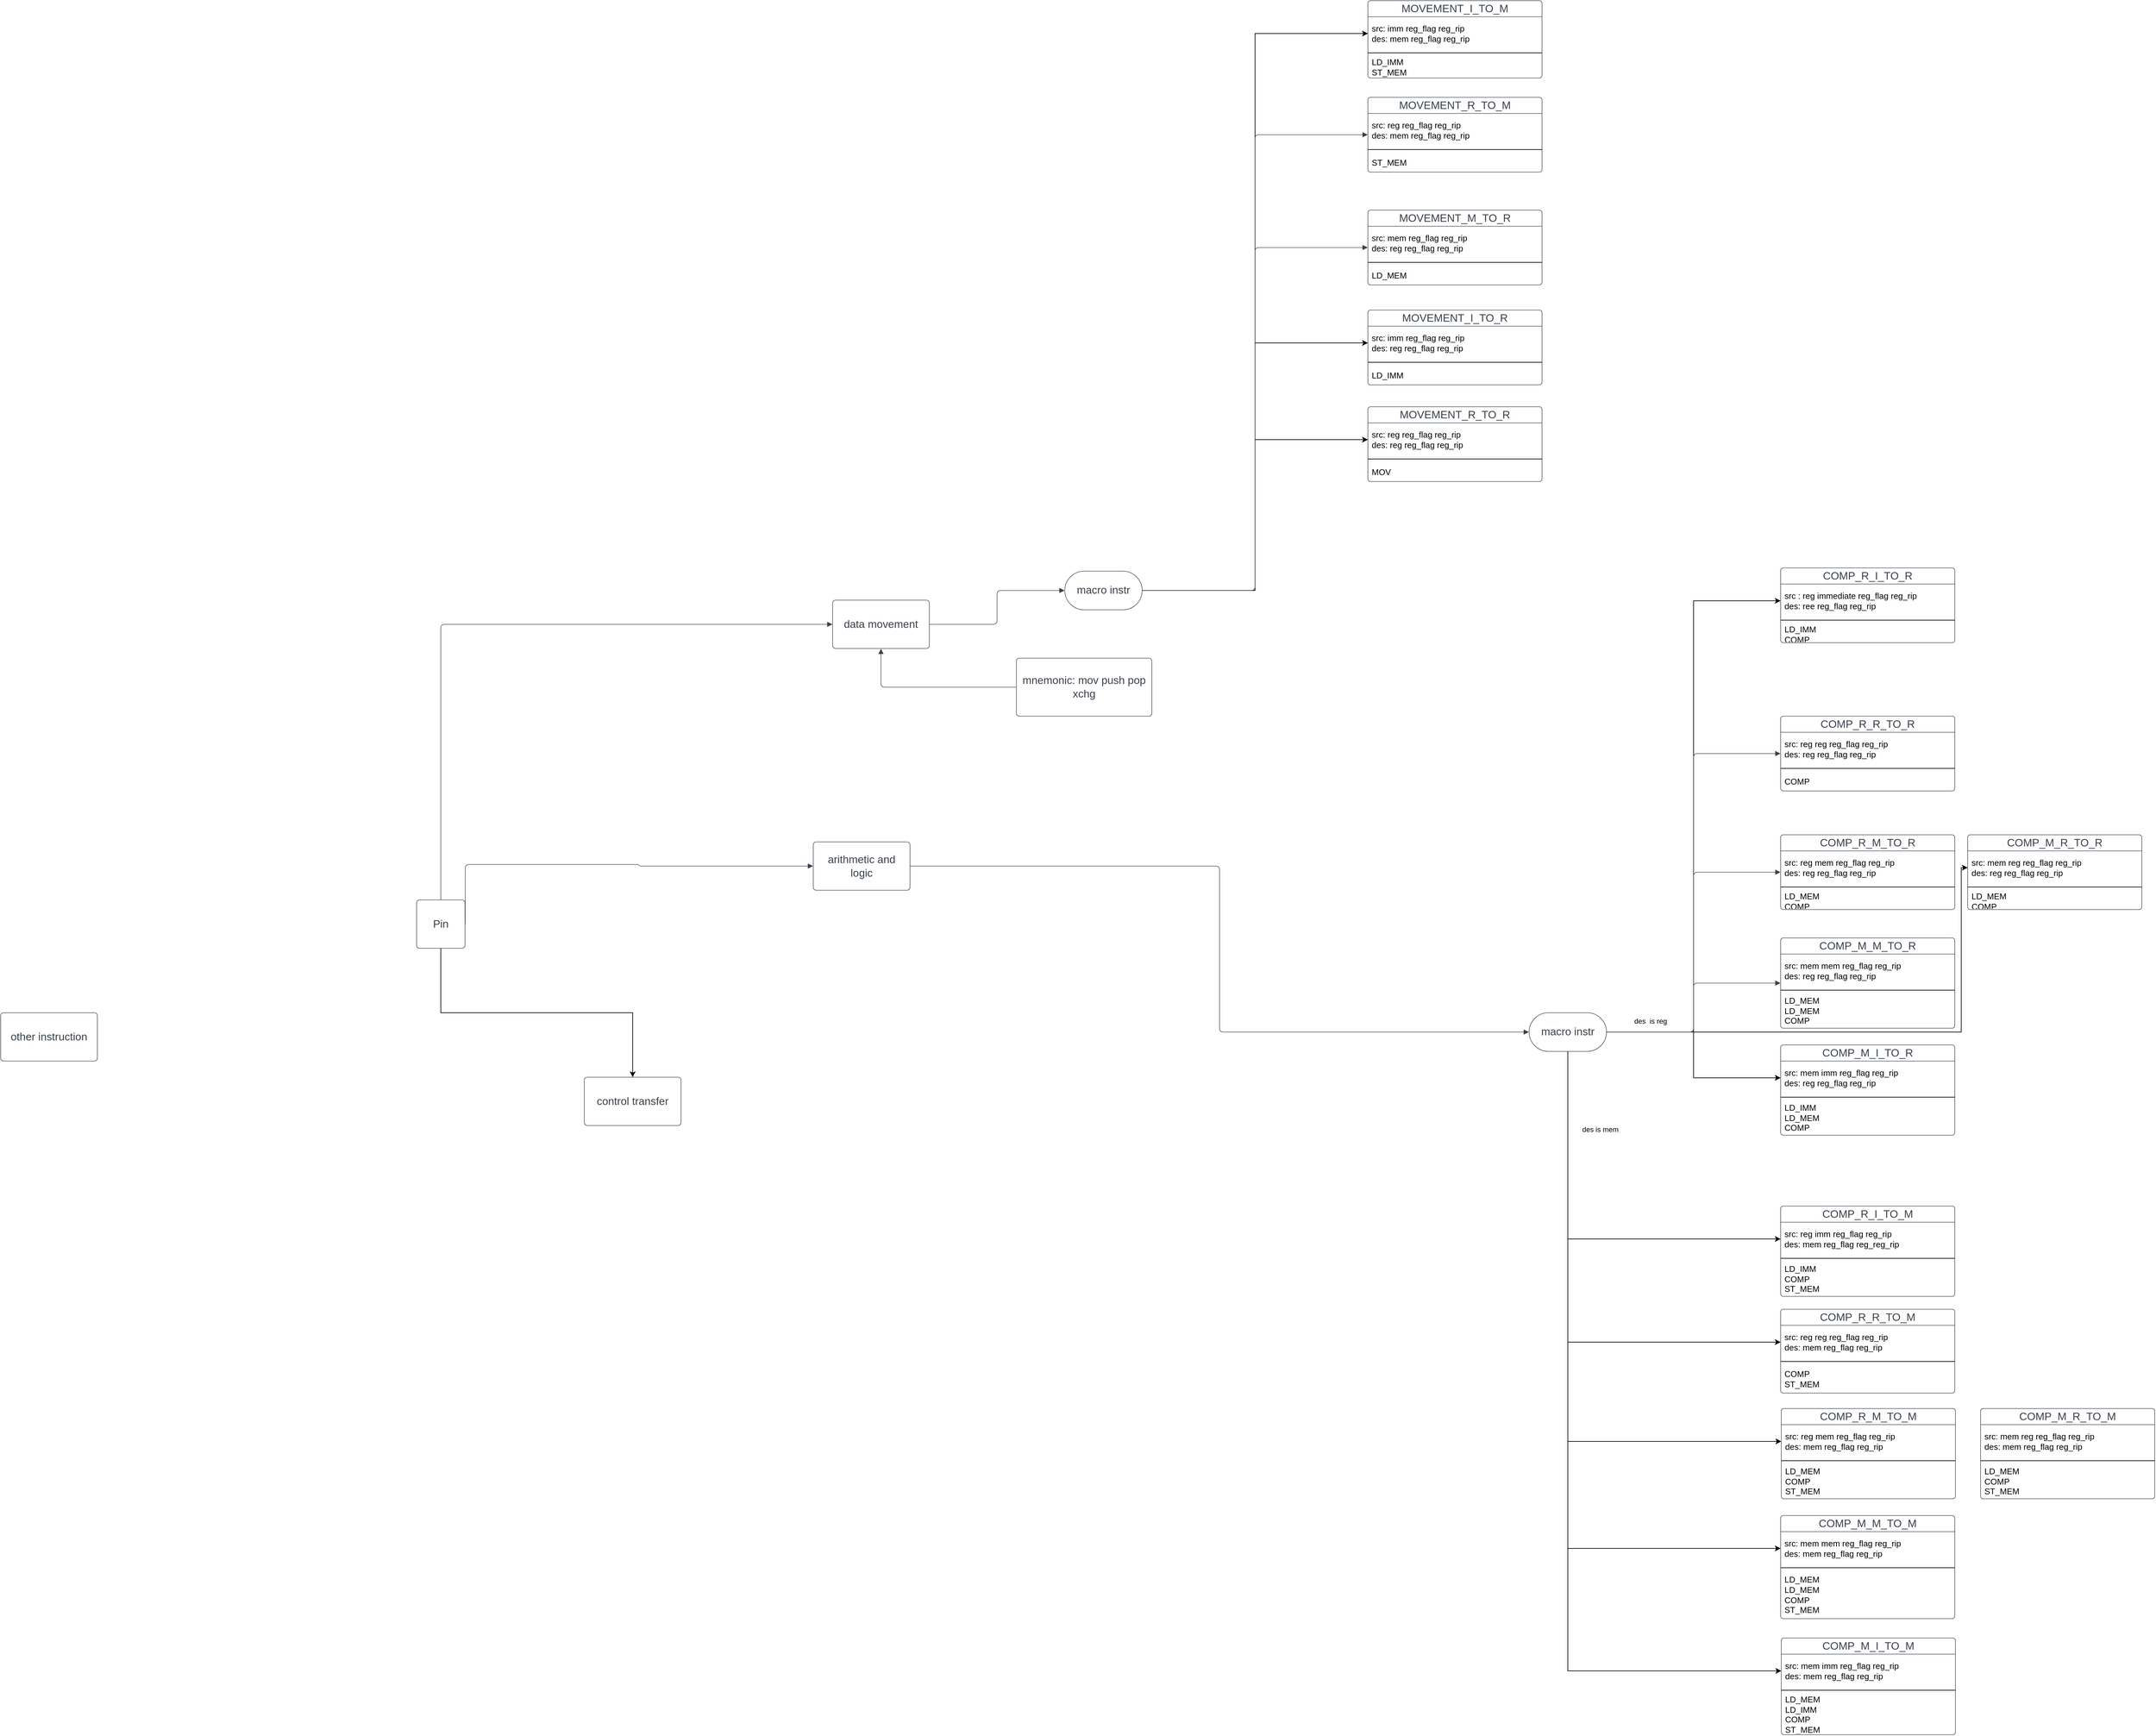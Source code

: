 <mxfile version="21.1.1" type="github">
  <diagram name="Page-1" id="eR3zp3QlsPvUXpin-yrC">
    <mxGraphModel dx="6430" dy="3653" grid="1" gridSize="10" guides="1" tooltips="1" connect="1" arrows="1" fold="1" page="1" pageScale="1" pageWidth="850" pageHeight="1100" math="0" shadow="0">
      <root>
        <mxCell id="0" />
        <mxCell id="1" parent="0" />
        <mxCell id="J5xy0Q0ghwQe-MPDtaWw-1" value="MOVEMENT_R_TO_M" style="html=1;overflow=block;blockSpacing=1;swimlane;childLayout=stackLayout;horizontal=1;horizontalStack=0;resizeParent=1;resizeParentMax=0;resizeLast=0;collapsible=0;fontStyle=0;marginBottom=0;swimlaneFillColor=#ffffff;startSize=25;whiteSpace=wrap;fontSize=16.7;fontColor=#3a414a;spacing=0;strokeColor=#3a414a;strokeOpacity=100;rounded=1;absoluteArcSize=1;arcSize=9;strokeWidth=0.8;" parent="1" vertex="1">
          <mxGeometry x="1640" y="-870" width="270" height="116" as="geometry" />
        </mxCell>
        <mxCell id="J5xy0Q0ghwQe-MPDtaWw-2" value="&lt;div&gt;src: reg reg_flag reg_rip&lt;/div&gt;&lt;div&gt;des: mem reg_flag reg_rip&lt;br&gt;&lt;/div&gt;" style="part=1;html=1;resizeHeight=0;strokeColor=none;fillColor=none;align=left;verticalAlign=middle;spacingLeft=4;spacingRight=4;overflow=hidden;rotatable=0;points=[[0,0.5],[1,0.5]];portConstraint=eastwest;swimlaneFillColor=#ffffff;strokeOpacity=100;whiteSpace=wrap;fontSize=13;" parent="J5xy0Q0ghwQe-MPDtaWw-1" vertex="1">
          <mxGeometry y="25" width="270" height="52" as="geometry" />
        </mxCell>
        <mxCell id="J5xy0Q0ghwQe-MPDtaWw-3" value="" style="line;strokeWidth=1;fillColor=none;align=left;verticalAlign=middle;spacingTop=-1;spacingLeft=3;spacingRight=3;rotatable=0;labelPosition=right;points=[];portConstraint=eastwest;" parent="J5xy0Q0ghwQe-MPDtaWw-1" vertex="1">
          <mxGeometry y="77" width="270" height="8" as="geometry" />
        </mxCell>
        <mxCell id="J5xy0Q0ghwQe-MPDtaWw-4" value="ST_MEM" style="part=1;html=1;resizeHeight=0;strokeColor=none;fillColor=none;align=left;verticalAlign=middle;spacingLeft=4;spacingRight=4;overflow=hidden;rotatable=0;points=[[0,0.5],[1,0.5]];portConstraint=eastwest;swimlaneFillColor=#ffffff;strokeOpacity=100;whiteSpace=wrap;fontSize=13;" parent="J5xy0Q0ghwQe-MPDtaWw-1" vertex="1">
          <mxGeometry y="85" width="270" height="31" as="geometry" />
        </mxCell>
        <mxCell id="J5xy0Q0ghwQe-MPDtaWw-84" style="edgeStyle=orthogonalEdgeStyle;rounded=0;orthogonalLoop=1;jettySize=auto;html=1;exitX=0.5;exitY=1;exitDx=0;exitDy=0;entryX=0.5;entryY=0;entryDx=0;entryDy=0;" parent="1" source="J5xy0Q0ghwQe-MPDtaWw-5" target="J5xy0Q0ghwQe-MPDtaWw-8" edge="1">
          <mxGeometry relative="1" as="geometry" />
        </mxCell>
        <mxCell id="J5xy0Q0ghwQe-MPDtaWw-5" value="Pin" style="html=1;overflow=block;blockSpacing=1;whiteSpace=wrap;fontSize=16.7;fontColor=#3a414a;spacing=9;strokeColor=#3a414a;strokeOpacity=100;rounded=1;absoluteArcSize=1;arcSize=9;strokeWidth=0.8;lucidId=vb_ILdYtXsX5;" parent="1" vertex="1">
          <mxGeometry x="165" y="375" width="75" height="75" as="geometry" />
        </mxCell>
        <mxCell id="J5xy0Q0ghwQe-MPDtaWw-6" value="data movement" style="html=1;overflow=block;blockSpacing=1;whiteSpace=wrap;fontSize=16.7;fontColor=#3a414a;spacing=9;strokeColor=#3a414a;strokeOpacity=100;rounded=1;absoluteArcSize=1;arcSize=9;strokeWidth=0.8;lucidId=Zb_IQVn3p7aH;" parent="1" vertex="1">
          <mxGeometry x="810" y="-90" width="150" height="75" as="geometry" />
        </mxCell>
        <mxCell id="J5xy0Q0ghwQe-MPDtaWw-7" value="arithmetic and logic" style="html=1;overflow=block;blockSpacing=1;whiteSpace=wrap;fontSize=16.7;fontColor=#3a414a;spacing=9;strokeColor=#3a414a;strokeOpacity=100;rounded=1;absoluteArcSize=1;arcSize=9;strokeWidth=0.8;lucidId=Sd_Imt-~ufuI;" parent="1" vertex="1">
          <mxGeometry x="780" y="285" width="150" height="75" as="geometry" />
        </mxCell>
        <mxCell id="J5xy0Q0ghwQe-MPDtaWw-8" value="control transfer" style="html=1;overflow=block;blockSpacing=1;whiteSpace=wrap;fontSize=16.7;fontColor=#3a414a;spacing=9;strokeColor=#3a414a;strokeOpacity=100;rounded=1;absoluteArcSize=1;arcSize=9;strokeWidth=0.8;lucidId=fe_Ijm6He9Rg;" parent="1" vertex="1">
          <mxGeometry x="425" y="650" width="150" height="75" as="geometry" />
        </mxCell>
        <mxCell id="J5xy0Q0ghwQe-MPDtaWw-9" value="other instruction" style="html=1;overflow=block;blockSpacing=1;whiteSpace=wrap;fontSize=16.7;fontColor=#3a414a;spacing=9;strokeColor=#3a414a;strokeOpacity=100;rounded=1;absoluteArcSize=1;arcSize=9;strokeWidth=0.8;lucidId=Ye_Ij3o5J0ic;" parent="1" vertex="1">
          <mxGeometry x="-480" y="550" width="150" height="75" as="geometry" />
        </mxCell>
        <mxCell id="J5xy0Q0ghwQe-MPDtaWw-10" value="mnemonic: mov push pop xchg" style="html=1;overflow=block;blockSpacing=1;whiteSpace=wrap;fontSize=16.7;fontColor=#3a414a;spacing=9;strokeColor=#3a414a;strokeOpacity=100;rounded=1;absoluteArcSize=1;arcSize=9;strokeWidth=0.8;lucidId=3g_IY3LxRQ.w;" parent="1" vertex="1">
          <mxGeometry x="1095" width="210" height="90" as="geometry" />
        </mxCell>
        <mxCell id="J5xy0Q0ghwQe-MPDtaWw-11" value="" style="html=1;jettySize=18;whiteSpace=wrap;fontSize=13;strokeColor=#3a414a;strokeOpacity=100;strokeWidth=0.8;rounded=1;arcSize=12;edgeStyle=orthogonalEdgeStyle;startArrow=none;endArrow=block;endFill=1;exitX=0.5;exitY=-0.005;exitPerimeter=0;entryX=-0.002;entryY=0.5;entryPerimeter=0;lucidId=Ei_Iy~VdfBPr;" parent="1" source="J5xy0Q0ghwQe-MPDtaWw-5" target="J5xy0Q0ghwQe-MPDtaWw-6" edge="1">
          <mxGeometry width="100" height="100" relative="1" as="geometry">
            <Array as="points" />
          </mxGeometry>
        </mxCell>
        <mxCell id="J5xy0Q0ghwQe-MPDtaWw-12" value="" style="html=1;jettySize=18;whiteSpace=wrap;fontSize=13;strokeColor=#3a414a;strokeOpacity=100;strokeWidth=0.8;rounded=1;arcSize=12;edgeStyle=orthogonalEdgeStyle;startArrow=none;endArrow=block;endFill=1;exitX=1.005;exitY=0.5;exitPerimeter=0;entryX=-0.002;entryY=0.5;entryPerimeter=0;lucidId=Ii_If~WCb4Uk;" parent="1" source="J5xy0Q0ghwQe-MPDtaWw-5" target="J5xy0Q0ghwQe-MPDtaWw-7" edge="1">
          <mxGeometry width="100" height="100" relative="1" as="geometry">
            <Array as="points">
              <mxPoint x="240" y="320" />
              <mxPoint x="510" y="320" />
              <mxPoint x="510" y="323" />
            </Array>
          </mxGeometry>
        </mxCell>
        <mxCell id="J5xy0Q0ghwQe-MPDtaWw-15" value="" style="html=1;jettySize=18;whiteSpace=wrap;fontSize=13;strokeColor=#3a414a;strokeOpacity=100;strokeWidth=0.8;rounded=1;arcSize=12;edgeStyle=orthogonalEdgeStyle;startArrow=none;endArrow=block;endFill=1;exitX=1.002;exitY=0.5;exitPerimeter=0;entryX=-0.003;entryY=0.5;entryPerimeter=0;lucidId=4i_INsCaxqj5;" parent="1" source="J5xy0Q0ghwQe-MPDtaWw-6" target="J5xy0Q0ghwQe-MPDtaWw-16" edge="1">
          <mxGeometry width="100" height="100" relative="1" as="geometry">
            <Array as="points" />
          </mxGeometry>
        </mxCell>
        <mxCell id="iMvrqoFS0nyrSLUckhGw-23" style="edgeStyle=orthogonalEdgeStyle;rounded=0;orthogonalLoop=1;jettySize=auto;html=1;exitX=1;exitY=0.5;exitDx=0;exitDy=0;entryX=0;entryY=0.5;entryDx=0;entryDy=0;" edge="1" parent="1" source="J5xy0Q0ghwQe-MPDtaWw-16" target="iMvrqoFS0nyrSLUckhGw-20">
          <mxGeometry relative="1" as="geometry" />
        </mxCell>
        <mxCell id="iMvrqoFS0nyrSLUckhGw-24" style="edgeStyle=orthogonalEdgeStyle;rounded=0;orthogonalLoop=1;jettySize=auto;html=1;exitX=1;exitY=0.5;exitDx=0;exitDy=0;entryX=0;entryY=0.5;entryDx=0;entryDy=0;" edge="1" parent="1" source="J5xy0Q0ghwQe-MPDtaWw-16" target="iMvrqoFS0nyrSLUckhGw-15">
          <mxGeometry relative="1" as="geometry" />
        </mxCell>
        <mxCell id="iMvrqoFS0nyrSLUckhGw-30" style="edgeStyle=orthogonalEdgeStyle;rounded=0;orthogonalLoop=1;jettySize=auto;html=1;exitX=1;exitY=0.5;exitDx=0;exitDy=0;entryX=0;entryY=0.5;entryDx=0;entryDy=0;" edge="1" parent="1" source="J5xy0Q0ghwQe-MPDtaWw-16" target="iMvrqoFS0nyrSLUckhGw-26">
          <mxGeometry relative="1" as="geometry" />
        </mxCell>
        <mxCell id="J5xy0Q0ghwQe-MPDtaWw-16" value="macro instr" style="html=1;overflow=block;blockSpacing=1;whiteSpace=wrap;rounded=1;arcSize=50;fontSize=16.7;fontColor=#3a414a;spacing=3.8;strokeColor=#3a414a;strokeOpacity=100;strokeWidth=0.8;lucidId=7i_INm0ZVEhD;" parent="1" vertex="1">
          <mxGeometry x="1170" y="-135" width="120" height="60" as="geometry" />
        </mxCell>
        <mxCell id="J5xy0Q0ghwQe-MPDtaWw-17" value="MOVEMENT_M_TO_R" style="html=1;overflow=block;blockSpacing=1;swimlane;childLayout=stackLayout;horizontal=1;horizontalStack=0;resizeParent=1;resizeParentMax=0;resizeLast=0;collapsible=0;fontStyle=0;marginBottom=0;swimlaneFillColor=#ffffff;startSize=25;whiteSpace=wrap;fontSize=16.7;fontColor=#3a414a;spacing=0;strokeColor=#3a414a;strokeOpacity=100;rounded=1;absoluteArcSize=1;arcSize=9;strokeWidth=0.8;" parent="1" vertex="1">
          <mxGeometry x="1640" y="-695" width="270" height="116" as="geometry" />
        </mxCell>
        <mxCell id="J5xy0Q0ghwQe-MPDtaWw-18" value="&lt;div&gt;src: mem reg_flag reg_rip&lt;/div&gt;&lt;div&gt;des: reg reg_flag reg_rip&lt;br&gt;&lt;/div&gt;" style="part=1;html=1;resizeHeight=0;strokeColor=none;fillColor=none;align=left;verticalAlign=middle;spacingLeft=4;spacingRight=4;overflow=hidden;rotatable=0;points=[[0,0.5],[1,0.5]];portConstraint=eastwest;swimlaneFillColor=#ffffff;strokeOpacity=100;whiteSpace=wrap;fontSize=13;" parent="J5xy0Q0ghwQe-MPDtaWw-17" vertex="1">
          <mxGeometry y="25" width="270" height="52" as="geometry" />
        </mxCell>
        <mxCell id="J5xy0Q0ghwQe-MPDtaWw-19" value="" style="line;strokeWidth=1;fillColor=none;align=left;verticalAlign=middle;spacingTop=-1;spacingLeft=3;spacingRight=3;rotatable=0;labelPosition=right;points=[];portConstraint=eastwest;" parent="J5xy0Q0ghwQe-MPDtaWw-17" vertex="1">
          <mxGeometry y="77" width="270" height="8" as="geometry" />
        </mxCell>
        <mxCell id="J5xy0Q0ghwQe-MPDtaWw-20" value="&lt;div&gt;LD_MEM&lt;/div&gt;" style="part=1;html=1;resizeHeight=0;strokeColor=none;fillColor=none;align=left;verticalAlign=middle;spacingLeft=4;spacingRight=4;overflow=hidden;rotatable=0;points=[[0,0.5],[1,0.5]];portConstraint=eastwest;swimlaneFillColor=#ffffff;strokeOpacity=100;whiteSpace=wrap;fontSize=13;" parent="J5xy0Q0ghwQe-MPDtaWw-17" vertex="1">
          <mxGeometry y="85" width="270" height="31" as="geometry" />
        </mxCell>
        <mxCell id="J5xy0Q0ghwQe-MPDtaWw-21" value="" style="html=1;jettySize=18;whiteSpace=wrap;fontSize=13;strokeColor=#3a414a;strokeOpacity=100;strokeWidth=0.8;rounded=1;arcSize=12;edgeStyle=orthogonalEdgeStyle;startArrow=none;endArrow=block;endFill=1;exitX=1.003;exitY=0.5;exitPerimeter=0;entryX=-0.001;entryY=0.5;entryPerimeter=0;lucidId=rl_IwtWGp1lu;" parent="1" source="J5xy0Q0ghwQe-MPDtaWw-16" target="J5xy0Q0ghwQe-MPDtaWw-1" edge="1">
          <mxGeometry width="100" height="100" relative="1" as="geometry">
            <Array as="points" />
          </mxGeometry>
        </mxCell>
        <mxCell id="J5xy0Q0ghwQe-MPDtaWw-22" value="" style="html=1;jettySize=18;whiteSpace=wrap;fontSize=13;strokeColor=#3a414a;strokeOpacity=100;strokeWidth=0.8;rounded=1;arcSize=12;edgeStyle=orthogonalEdgeStyle;startArrow=none;endArrow=block;endFill=1;exitX=1.003;exitY=0.5;exitPerimeter=0;entryX=-0.001;entryY=0.5;entryPerimeter=0;lucidId=wl_IUxPqPPxz;" parent="1" source="J5xy0Q0ghwQe-MPDtaWw-16" target="J5xy0Q0ghwQe-MPDtaWw-17" edge="1">
          <mxGeometry width="100" height="100" relative="1" as="geometry">
            <Array as="points" />
          </mxGeometry>
        </mxCell>
        <mxCell id="J5xy0Q0ghwQe-MPDtaWw-50" style="edgeStyle=orthogonalEdgeStyle;rounded=0;orthogonalLoop=1;jettySize=auto;html=1;exitX=1;exitY=0.5;exitDx=0;exitDy=0;entryX=0;entryY=0.5;entryDx=0;entryDy=0;" parent="1" source="J5xy0Q0ghwQe-MPDtaWw-23" target="J5xy0Q0ghwQe-MPDtaWw-47" edge="1">
          <mxGeometry relative="1" as="geometry" />
        </mxCell>
        <mxCell id="J5xy0Q0ghwQe-MPDtaWw-55" style="edgeStyle=orthogonalEdgeStyle;rounded=0;orthogonalLoop=1;jettySize=auto;html=1;exitX=1;exitY=0.5;exitDx=0;exitDy=0;entryX=0;entryY=0.5;entryDx=0;entryDy=0;" parent="1" source="J5xy0Q0ghwQe-MPDtaWw-23" target="J5xy0Q0ghwQe-MPDtaWw-52" edge="1">
          <mxGeometry relative="1" as="geometry" />
        </mxCell>
        <mxCell id="J5xy0Q0ghwQe-MPDtaWw-76" style="edgeStyle=orthogonalEdgeStyle;rounded=0;orthogonalLoop=1;jettySize=auto;html=1;exitX=0.5;exitY=1;exitDx=0;exitDy=0;entryX=0;entryY=0.5;entryDx=0;entryDy=0;" parent="1" source="J5xy0Q0ghwQe-MPDtaWw-23" target="J5xy0Q0ghwQe-MPDtaWw-69" edge="1">
          <mxGeometry relative="1" as="geometry">
            <mxPoint x="2110" y="850" as="targetPoint" />
          </mxGeometry>
        </mxCell>
        <mxCell id="J5xy0Q0ghwQe-MPDtaWw-77" style="edgeStyle=orthogonalEdgeStyle;rounded=0;orthogonalLoop=1;jettySize=auto;html=1;exitX=0.5;exitY=1;exitDx=0;exitDy=0;entryX=0;entryY=0.5;entryDx=0;entryDy=0;" parent="1" source="J5xy0Q0ghwQe-MPDtaWw-23" target="J5xy0Q0ghwQe-MPDtaWw-57" edge="1">
          <mxGeometry relative="1" as="geometry" />
        </mxCell>
        <mxCell id="J5xy0Q0ghwQe-MPDtaWw-78" style="edgeStyle=orthogonalEdgeStyle;rounded=0;orthogonalLoop=1;jettySize=auto;html=1;exitX=0.5;exitY=1;exitDx=0;exitDy=0;entryX=0;entryY=0.5;entryDx=0;entryDy=0;" parent="1" source="J5xy0Q0ghwQe-MPDtaWw-23" target="J5xy0Q0ghwQe-MPDtaWw-61" edge="1">
          <mxGeometry relative="1" as="geometry" />
        </mxCell>
        <mxCell id="J5xy0Q0ghwQe-MPDtaWw-79" style="edgeStyle=orthogonalEdgeStyle;rounded=0;orthogonalLoop=1;jettySize=auto;html=1;exitX=0.5;exitY=1;exitDx=0;exitDy=0;entryX=0;entryY=0.5;entryDx=0;entryDy=0;" parent="1" source="J5xy0Q0ghwQe-MPDtaWw-23" target="J5xy0Q0ghwQe-MPDtaWw-65" edge="1">
          <mxGeometry relative="1" as="geometry" />
        </mxCell>
        <mxCell id="J5xy0Q0ghwQe-MPDtaWw-80" style="edgeStyle=orthogonalEdgeStyle;rounded=0;orthogonalLoop=1;jettySize=auto;html=1;exitX=0.5;exitY=1;exitDx=0;exitDy=0;entryX=0;entryY=0.5;entryDx=0;entryDy=0;" parent="1" source="J5xy0Q0ghwQe-MPDtaWw-23" target="J5xy0Q0ghwQe-MPDtaWw-73" edge="1">
          <mxGeometry relative="1" as="geometry" />
        </mxCell>
        <mxCell id="J5xy0Q0ghwQe-MPDtaWw-83" value="des is mem" style="edgeLabel;html=1;align=center;verticalAlign=middle;resizable=0;points=[];" parent="J5xy0Q0ghwQe-MPDtaWw-80" vertex="1" connectable="0">
          <mxGeometry x="-0.836" y="-1" relative="1" as="geometry">
            <mxPoint x="51" y="15" as="offset" />
          </mxGeometry>
        </mxCell>
        <mxCell id="iMvrqoFS0nyrSLUckhGw-5" style="edgeStyle=orthogonalEdgeStyle;rounded=0;orthogonalLoop=1;jettySize=auto;html=1;exitX=1;exitY=0.5;exitDx=0;exitDy=0;entryX=0;entryY=0.5;entryDx=0;entryDy=0;" edge="1" parent="1" source="J5xy0Q0ghwQe-MPDtaWw-23" target="iMvrqoFS0nyrSLUckhGw-2">
          <mxGeometry relative="1" as="geometry">
            <Array as="points">
              <mxPoint x="2560" y="580" />
              <mxPoint x="2560" y="325" />
            </Array>
          </mxGeometry>
        </mxCell>
        <mxCell id="J5xy0Q0ghwQe-MPDtaWw-23" value="macro instr" style="html=1;overflow=block;blockSpacing=1;whiteSpace=wrap;rounded=1;arcSize=50;fontSize=16.7;fontColor=#3a414a;spacing=3.8;strokeColor=#3a414a;strokeOpacity=100;strokeWidth=0.8;lucidId=Ho_INVFWYLT4;" parent="1" vertex="1">
          <mxGeometry x="1890" y="550" width="120" height="60" as="geometry" />
        </mxCell>
        <mxCell id="J5xy0Q0ghwQe-MPDtaWw-24" value="" style="html=1;jettySize=18;whiteSpace=wrap;fontSize=13;strokeColor=#3a414a;strokeOpacity=100;strokeWidth=0.8;rounded=1;arcSize=12;edgeStyle=orthogonalEdgeStyle;startArrow=none;endArrow=block;endFill=1;exitX=-0.002;exitY=0.5;exitPerimeter=0;entryX=0.5;entryY=1.005;entryPerimeter=0;lucidId=Qo_IXUwPz7fn;" parent="1" source="J5xy0Q0ghwQe-MPDtaWw-10" target="J5xy0Q0ghwQe-MPDtaWw-6" edge="1">
          <mxGeometry width="100" height="100" relative="1" as="geometry">
            <Array as="points" />
          </mxGeometry>
        </mxCell>
        <mxCell id="J5xy0Q0ghwQe-MPDtaWw-25" value="" style="html=1;jettySize=18;whiteSpace=wrap;fontSize=13;strokeColor=#3a414a;strokeOpacity=100;strokeWidth=0.8;rounded=1;arcSize=12;edgeStyle=orthogonalEdgeStyle;startArrow=none;endArrow=block;endFill=1;exitX=1.002;exitY=0.5;exitPerimeter=0;entryX=-0.003;entryY=0.5;entryPerimeter=0;lucidId=Vo_IGZf05bA5;" parent="1" source="J5xy0Q0ghwQe-MPDtaWw-7" target="J5xy0Q0ghwQe-MPDtaWw-23" edge="1">
          <mxGeometry width="100" height="100" relative="1" as="geometry">
            <Array as="points" />
          </mxGeometry>
        </mxCell>
        <mxCell id="J5xy0Q0ghwQe-MPDtaWw-26" value="COMP_R_R_TO_R" style="html=1;overflow=block;blockSpacing=1;swimlane;childLayout=stackLayout;horizontal=1;horizontalStack=0;resizeParent=1;resizeParentMax=0;resizeLast=0;collapsible=0;fontStyle=0;marginBottom=0;swimlaneFillColor=#ffffff;startSize=25;whiteSpace=wrap;fontSize=16.7;fontColor=#3a414a;spacing=0;strokeColor=#3a414a;strokeOpacity=100;rounded=1;absoluteArcSize=1;arcSize=9;strokeWidth=0.8;" parent="1" vertex="1">
          <mxGeometry x="2280" y="90" width="270" height="116" as="geometry" />
        </mxCell>
        <mxCell id="J5xy0Q0ghwQe-MPDtaWw-27" value="&lt;div&gt;src: reg reg reg_flag reg_rip&lt;/div&gt;&lt;div&gt;des: reg reg_flag reg_rip&lt;br&gt;&lt;/div&gt;" style="part=1;html=1;resizeHeight=0;strokeColor=none;fillColor=none;align=left;verticalAlign=middle;spacingLeft=4;spacingRight=4;overflow=hidden;rotatable=0;points=[[0,0.5],[1,0.5]];portConstraint=eastwest;swimlaneFillColor=#ffffff;strokeOpacity=100;whiteSpace=wrap;fontSize=13;" parent="J5xy0Q0ghwQe-MPDtaWw-26" vertex="1">
          <mxGeometry y="25" width="270" height="52" as="geometry" />
        </mxCell>
        <mxCell id="J5xy0Q0ghwQe-MPDtaWw-28" value="" style="line;strokeWidth=1;fillColor=none;align=left;verticalAlign=middle;spacingTop=-1;spacingLeft=3;spacingRight=3;rotatable=0;labelPosition=right;points=[];portConstraint=eastwest;" parent="J5xy0Q0ghwQe-MPDtaWw-26" vertex="1">
          <mxGeometry y="77" width="270" height="8" as="geometry" />
        </mxCell>
        <mxCell id="J5xy0Q0ghwQe-MPDtaWw-29" value="COMP" style="part=1;html=1;resizeHeight=0;strokeColor=none;fillColor=none;align=left;verticalAlign=middle;spacingLeft=4;spacingRight=4;overflow=hidden;rotatable=0;points=[[0,0.5],[1,0.5]];portConstraint=eastwest;swimlaneFillColor=#ffffff;strokeOpacity=100;whiteSpace=wrap;fontSize=13;" parent="J5xy0Q0ghwQe-MPDtaWw-26" vertex="1">
          <mxGeometry y="85" width="270" height="31" as="geometry" />
        </mxCell>
        <mxCell id="J5xy0Q0ghwQe-MPDtaWw-30" value="" style="html=1;jettySize=18;whiteSpace=wrap;fontSize=13;strokeColor=#3a414a;strokeOpacity=100;strokeWidth=0.8;rounded=1;arcSize=12;edgeStyle=orthogonalEdgeStyle;startArrow=none;endArrow=block;endFill=1;exitX=1.003;exitY=0.5;exitPerimeter=0;entryX=-0.001;entryY=0.5;entryPerimeter=0;lucidId=Dp_I.FauqQdN;" parent="1" source="J5xy0Q0ghwQe-MPDtaWw-23" target="J5xy0Q0ghwQe-MPDtaWw-26" edge="1">
          <mxGeometry width="100" height="100" relative="1" as="geometry">
            <Array as="points" />
          </mxGeometry>
        </mxCell>
        <mxCell id="J5xy0Q0ghwQe-MPDtaWw-31" value="COMP_R_M_TO_R" style="html=1;overflow=block;blockSpacing=1;swimlane;childLayout=stackLayout;horizontal=1;horizontalStack=0;resizeParent=1;resizeParentMax=0;resizeLast=0;collapsible=0;fontStyle=0;marginBottom=0;swimlaneFillColor=#ffffff;startSize=25;whiteSpace=wrap;fontSize=16.7;fontColor=#3a414a;spacing=0;strokeColor=#3a414a;strokeOpacity=100;rounded=1;absoluteArcSize=1;arcSize=9;strokeWidth=0.8;" parent="1" vertex="1">
          <mxGeometry x="2280" y="274" width="270" height="116" as="geometry" />
        </mxCell>
        <mxCell id="J5xy0Q0ghwQe-MPDtaWw-32" value="&lt;div&gt;src: reg mem reg_flag reg_rip&lt;/div&gt;&lt;div&gt;des: reg reg_flag reg_rip&lt;br&gt;&lt;/div&gt;" style="part=1;html=1;resizeHeight=0;strokeColor=none;fillColor=none;align=left;verticalAlign=middle;spacingLeft=4;spacingRight=4;overflow=hidden;rotatable=0;points=[[0,0.5],[1,0.5]];portConstraint=eastwest;swimlaneFillColor=#ffffff;strokeOpacity=100;whiteSpace=wrap;fontSize=13;" parent="J5xy0Q0ghwQe-MPDtaWw-31" vertex="1">
          <mxGeometry y="25" width="270" height="52" as="geometry" />
        </mxCell>
        <mxCell id="J5xy0Q0ghwQe-MPDtaWw-33" value="" style="line;strokeWidth=1;fillColor=none;align=left;verticalAlign=middle;spacingTop=-1;spacingLeft=3;spacingRight=3;rotatable=0;labelPosition=right;points=[];portConstraint=eastwest;" parent="J5xy0Q0ghwQe-MPDtaWw-31" vertex="1">
          <mxGeometry y="77" width="270" height="8" as="geometry" />
        </mxCell>
        <mxCell id="J5xy0Q0ghwQe-MPDtaWw-34" value="&lt;div&gt;LD_MEM&lt;/div&gt;&lt;div&gt;COMP&lt;br&gt;&lt;/div&gt;" style="part=1;html=1;resizeHeight=0;strokeColor=none;fillColor=none;align=left;verticalAlign=middle;spacingLeft=4;spacingRight=4;overflow=hidden;rotatable=0;points=[[0,0.5],[1,0.5]];portConstraint=eastwest;swimlaneFillColor=#ffffff;strokeOpacity=100;whiteSpace=wrap;fontSize=13;" parent="J5xy0Q0ghwQe-MPDtaWw-31" vertex="1">
          <mxGeometry y="85" width="270" height="31" as="geometry" />
        </mxCell>
        <mxCell id="J5xy0Q0ghwQe-MPDtaWw-35" value="" style="html=1;jettySize=18;whiteSpace=wrap;fontSize=13;strokeColor=#3a414a;strokeOpacity=100;strokeWidth=0.8;rounded=1;arcSize=12;edgeStyle=orthogonalEdgeStyle;startArrow=none;endArrow=block;endFill=1;exitX=1.003;exitY=0.5;exitPerimeter=0;entryX=-0.001;entryY=0.5;entryPerimeter=0;lucidId=8p_I0mKvdy3w;" parent="1" source="J5xy0Q0ghwQe-MPDtaWw-23" target="J5xy0Q0ghwQe-MPDtaWw-31" edge="1">
          <mxGeometry width="100" height="100" relative="1" as="geometry">
            <Array as="points" />
          </mxGeometry>
        </mxCell>
        <mxCell id="J5xy0Q0ghwQe-MPDtaWw-36" value="COMP_M_M_TO_R" style="html=1;overflow=block;blockSpacing=1;swimlane;childLayout=stackLayout;horizontal=1;horizontalStack=0;resizeParent=1;resizeParentMax=0;resizeLast=0;collapsible=0;fontStyle=0;marginBottom=0;swimlaneFillColor=#ffffff;startSize=25;whiteSpace=wrap;fontSize=16.7;fontColor=#3a414a;spacing=0;strokeColor=#3a414a;strokeOpacity=100;rounded=1;absoluteArcSize=1;arcSize=9;strokeWidth=0.8;" parent="1" vertex="1">
          <mxGeometry x="2280" y="434" width="270" height="140" as="geometry" />
        </mxCell>
        <mxCell id="J5xy0Q0ghwQe-MPDtaWw-37" value="&lt;div&gt;src: mem mem reg_flag reg_rip&lt;/div&gt;&lt;div&gt;des: reg reg_flag reg_rip&lt;br&gt;&lt;/div&gt;" style="part=1;html=1;resizeHeight=0;strokeColor=none;fillColor=none;align=left;verticalAlign=middle;spacingLeft=4;spacingRight=4;overflow=hidden;rotatable=0;points=[[0,0.5],[1,0.5]];portConstraint=eastwest;swimlaneFillColor=#ffffff;strokeOpacity=100;whiteSpace=wrap;fontSize=13;" parent="J5xy0Q0ghwQe-MPDtaWw-36" vertex="1">
          <mxGeometry y="25" width="270" height="52" as="geometry" />
        </mxCell>
        <mxCell id="J5xy0Q0ghwQe-MPDtaWw-38" value="" style="line;strokeWidth=1;fillColor=none;align=left;verticalAlign=middle;spacingTop=-1;spacingLeft=3;spacingRight=3;rotatable=0;labelPosition=right;points=[];portConstraint=eastwest;" parent="J5xy0Q0ghwQe-MPDtaWw-36" vertex="1">
          <mxGeometry y="77" width="270" height="8" as="geometry" />
        </mxCell>
        <mxCell id="J5xy0Q0ghwQe-MPDtaWw-39" value="&lt;div&gt;LD_MEM&lt;/div&gt;&lt;div&gt;LD_MEM&lt;/div&gt;&lt;div&gt;COMP&lt;br&gt;&lt;/div&gt;" style="part=1;html=1;resizeHeight=0;strokeColor=none;fillColor=none;align=left;verticalAlign=middle;spacingLeft=4;spacingRight=4;overflow=hidden;rotatable=0;points=[[0,0.5],[1,0.5]];portConstraint=eastwest;swimlaneFillColor=#ffffff;strokeOpacity=100;whiteSpace=wrap;fontSize=13;" parent="J5xy0Q0ghwQe-MPDtaWw-36" vertex="1">
          <mxGeometry y="85" width="270" height="55" as="geometry" />
        </mxCell>
        <mxCell id="J5xy0Q0ghwQe-MPDtaWw-40" value="" style="html=1;jettySize=18;whiteSpace=wrap;fontSize=13;strokeColor=#3a414a;strokeOpacity=100;strokeWidth=0.8;rounded=1;arcSize=12;edgeStyle=orthogonalEdgeStyle;startArrow=none;endArrow=block;endFill=1;exitX=1.003;exitY=0.5;exitPerimeter=0;entryX=-0.001;entryY=0.5;entryPerimeter=0;lucidId=Dq_IRfhvA5zH;" parent="1" source="J5xy0Q0ghwQe-MPDtaWw-23" target="J5xy0Q0ghwQe-MPDtaWw-36" edge="1">
          <mxGeometry width="100" height="100" relative="1" as="geometry">
            <Array as="points" />
          </mxGeometry>
        </mxCell>
        <mxCell id="J5xy0Q0ghwQe-MPDtaWw-82" value="des&amp;nbsp; is reg" style="edgeLabel;html=1;align=center;verticalAlign=middle;resizable=0;points=[];" parent="J5xy0Q0ghwQe-MPDtaWw-40" vertex="1" connectable="0">
          <mxGeometry x="-0.548" relative="1" as="geometry">
            <mxPoint x="-11" y="-17" as="offset" />
          </mxGeometry>
        </mxCell>
        <mxCell id="J5xy0Q0ghwQe-MPDtaWw-46" value="COMP_R_I_TO_R" style="html=1;overflow=block;blockSpacing=1;swimlane;childLayout=stackLayout;horizontal=1;horizontalStack=0;resizeParent=1;resizeParentMax=0;resizeLast=0;collapsible=0;fontStyle=0;marginBottom=0;swimlaneFillColor=#ffffff;startSize=25;whiteSpace=wrap;fontSize=16.7;fontColor=#3a414a;spacing=0;strokeColor=#3a414a;strokeOpacity=100;rounded=1;absoluteArcSize=1;arcSize=9;strokeWidth=0.8;" parent="1" vertex="1">
          <mxGeometry x="2280" y="-140" width="270" height="116" as="geometry" />
        </mxCell>
        <mxCell id="J5xy0Q0ghwQe-MPDtaWw-47" value="&lt;div&gt;src : reg immediate reg_flag reg_rip&lt;/div&gt;&lt;div&gt;des: ree reg_flag reg_rip&lt;br&gt;&lt;/div&gt;" style="part=1;html=1;resizeHeight=0;strokeColor=none;fillColor=none;align=left;verticalAlign=middle;spacingLeft=4;spacingRight=4;overflow=hidden;rotatable=0;points=[[0,0.5],[1,0.5]];portConstraint=eastwest;swimlaneFillColor=#ffffff;strokeOpacity=100;whiteSpace=wrap;fontSize=13;" parent="J5xy0Q0ghwQe-MPDtaWw-46" vertex="1">
          <mxGeometry y="25" width="270" height="52" as="geometry" />
        </mxCell>
        <mxCell id="J5xy0Q0ghwQe-MPDtaWw-48" value="" style="line;strokeWidth=1;fillColor=none;align=left;verticalAlign=middle;spacingTop=-1;spacingLeft=3;spacingRight=3;rotatable=0;labelPosition=right;points=[];portConstraint=eastwest;" parent="J5xy0Q0ghwQe-MPDtaWw-46" vertex="1">
          <mxGeometry y="77" width="270" height="8" as="geometry" />
        </mxCell>
        <mxCell id="J5xy0Q0ghwQe-MPDtaWw-49" value="&lt;div&gt;LD_IMM&lt;/div&gt;&lt;div&gt;COMP&lt;/div&gt;&lt;div&gt;&lt;br&gt;&lt;/div&gt;" style="part=1;html=1;resizeHeight=0;strokeColor=none;fillColor=none;align=left;verticalAlign=middle;spacingLeft=4;spacingRight=4;overflow=hidden;rotatable=0;points=[[0,0.5],[1,0.5]];portConstraint=eastwest;swimlaneFillColor=#ffffff;strokeOpacity=100;whiteSpace=wrap;fontSize=13;" parent="J5xy0Q0ghwQe-MPDtaWw-46" vertex="1">
          <mxGeometry y="85" width="270" height="31" as="geometry" />
        </mxCell>
        <mxCell id="J5xy0Q0ghwQe-MPDtaWw-51" value="COMP_M_I_TO_R" style="html=1;overflow=block;blockSpacing=1;swimlane;childLayout=stackLayout;horizontal=1;horizontalStack=0;resizeParent=1;resizeParentMax=0;resizeLast=0;collapsible=0;fontStyle=0;marginBottom=0;swimlaneFillColor=#ffffff;startSize=25;whiteSpace=wrap;fontSize=16.7;fontColor=#3a414a;spacing=0;strokeColor=#3a414a;strokeOpacity=100;rounded=1;absoluteArcSize=1;arcSize=9;strokeWidth=0.8;" parent="1" vertex="1">
          <mxGeometry x="2280" y="600" width="270" height="140" as="geometry" />
        </mxCell>
        <mxCell id="J5xy0Q0ghwQe-MPDtaWw-52" value="&lt;div&gt;src: mem imm reg_flag reg_rip&lt;/div&gt;&lt;div&gt;des: reg reg_flag reg_rip&lt;br&gt;&lt;/div&gt;" style="part=1;html=1;resizeHeight=0;strokeColor=none;fillColor=none;align=left;verticalAlign=middle;spacingLeft=4;spacingRight=4;overflow=hidden;rotatable=0;points=[[0,0.5],[1,0.5]];portConstraint=eastwest;swimlaneFillColor=#ffffff;strokeOpacity=100;whiteSpace=wrap;fontSize=13;" parent="J5xy0Q0ghwQe-MPDtaWw-51" vertex="1">
          <mxGeometry y="25" width="270" height="52" as="geometry" />
        </mxCell>
        <mxCell id="J5xy0Q0ghwQe-MPDtaWw-53" value="" style="line;strokeWidth=1;fillColor=none;align=left;verticalAlign=middle;spacingTop=-1;spacingLeft=3;spacingRight=3;rotatable=0;labelPosition=right;points=[];portConstraint=eastwest;" parent="J5xy0Q0ghwQe-MPDtaWw-51" vertex="1">
          <mxGeometry y="77" width="270" height="8" as="geometry" />
        </mxCell>
        <mxCell id="J5xy0Q0ghwQe-MPDtaWw-54" value="&lt;div&gt;LD_IMM&lt;/div&gt;&lt;div&gt;LD_MEM&lt;/div&gt;&lt;div&gt;COMP&lt;br&gt;&lt;/div&gt;" style="part=1;html=1;resizeHeight=0;strokeColor=none;fillColor=none;align=left;verticalAlign=middle;spacingLeft=4;spacingRight=4;overflow=hidden;rotatable=0;points=[[0,0.5],[1,0.5]];portConstraint=eastwest;swimlaneFillColor=#ffffff;strokeOpacity=100;whiteSpace=wrap;fontSize=13;" parent="J5xy0Q0ghwQe-MPDtaWw-51" vertex="1">
          <mxGeometry y="85" width="270" height="55" as="geometry" />
        </mxCell>
        <mxCell id="J5xy0Q0ghwQe-MPDtaWw-56" value="COMP_R_R_TO_M" style="html=1;overflow=block;blockSpacing=1;swimlane;childLayout=stackLayout;horizontal=1;horizontalStack=0;resizeParent=1;resizeParentMax=0;resizeLast=0;collapsible=0;fontStyle=0;marginBottom=0;swimlaneFillColor=#ffffff;startSize=25;whiteSpace=wrap;fontSize=16.7;fontColor=#3a414a;spacing=0;strokeColor=#3a414a;strokeOpacity=100;rounded=1;absoluteArcSize=1;arcSize=9;strokeWidth=0.8;" parent="1" vertex="1">
          <mxGeometry x="2280" y="1010" width="270" height="130" as="geometry" />
        </mxCell>
        <mxCell id="J5xy0Q0ghwQe-MPDtaWw-57" value="&lt;div&gt;src: reg reg reg_flag reg_rip&lt;/div&gt;&lt;div&gt;des: mem reg_flag reg_rip&lt;br&gt;&lt;/div&gt;" style="part=1;html=1;resizeHeight=0;strokeColor=none;fillColor=none;align=left;verticalAlign=middle;spacingLeft=4;spacingRight=4;overflow=hidden;rotatable=0;points=[[0,0.5],[1,0.5]];portConstraint=eastwest;swimlaneFillColor=#ffffff;strokeOpacity=100;whiteSpace=wrap;fontSize=13;" parent="J5xy0Q0ghwQe-MPDtaWw-56" vertex="1">
          <mxGeometry y="25" width="270" height="52" as="geometry" />
        </mxCell>
        <mxCell id="J5xy0Q0ghwQe-MPDtaWw-58" value="" style="line;strokeWidth=1;fillColor=none;align=left;verticalAlign=middle;spacingTop=-1;spacingLeft=3;spacingRight=3;rotatable=0;labelPosition=right;points=[];portConstraint=eastwest;" parent="J5xy0Q0ghwQe-MPDtaWw-56" vertex="1">
          <mxGeometry y="77" width="270" height="8" as="geometry" />
        </mxCell>
        <mxCell id="J5xy0Q0ghwQe-MPDtaWw-59" value="&lt;div&gt;COMP&lt;/div&gt;&lt;div&gt;ST_MEM&lt;br&gt;&lt;/div&gt;" style="part=1;html=1;resizeHeight=0;strokeColor=none;fillColor=none;align=left;verticalAlign=middle;spacingLeft=4;spacingRight=4;overflow=hidden;rotatable=0;points=[[0,0.5],[1,0.5]];portConstraint=eastwest;swimlaneFillColor=#ffffff;strokeOpacity=100;whiteSpace=wrap;fontSize=13;" parent="J5xy0Q0ghwQe-MPDtaWw-56" vertex="1">
          <mxGeometry y="85" width="270" height="45" as="geometry" />
        </mxCell>
        <mxCell id="J5xy0Q0ghwQe-MPDtaWw-60" value="COMP_R_M_TO_M" style="html=1;overflow=block;blockSpacing=1;swimlane;childLayout=stackLayout;horizontal=1;horizontalStack=0;resizeParent=1;resizeParentMax=0;resizeLast=0;collapsible=0;fontStyle=0;marginBottom=0;swimlaneFillColor=#ffffff;startSize=25;whiteSpace=wrap;fontSize=16.7;fontColor=#3a414a;spacing=0;strokeColor=#3a414a;strokeOpacity=100;rounded=1;absoluteArcSize=1;arcSize=9;strokeWidth=0.8;" parent="1" vertex="1">
          <mxGeometry x="2281" y="1164" width="270" height="140" as="geometry" />
        </mxCell>
        <mxCell id="J5xy0Q0ghwQe-MPDtaWw-61" value="&lt;div&gt;src: reg mem reg_flag reg_rip&lt;/div&gt;&lt;div&gt;des: mem reg_flag reg_rip&lt;br&gt;&lt;/div&gt;" style="part=1;html=1;resizeHeight=0;strokeColor=none;fillColor=none;align=left;verticalAlign=middle;spacingLeft=4;spacingRight=4;overflow=hidden;rotatable=0;points=[[0,0.5],[1,0.5]];portConstraint=eastwest;swimlaneFillColor=#ffffff;strokeOpacity=100;whiteSpace=wrap;fontSize=13;" parent="J5xy0Q0ghwQe-MPDtaWw-60" vertex="1">
          <mxGeometry y="25" width="270" height="52" as="geometry" />
        </mxCell>
        <mxCell id="J5xy0Q0ghwQe-MPDtaWw-62" value="" style="line;strokeWidth=1;fillColor=none;align=left;verticalAlign=middle;spacingTop=-1;spacingLeft=3;spacingRight=3;rotatable=0;labelPosition=right;points=[];portConstraint=eastwest;" parent="J5xy0Q0ghwQe-MPDtaWw-60" vertex="1">
          <mxGeometry y="77" width="270" height="8" as="geometry" />
        </mxCell>
        <mxCell id="J5xy0Q0ghwQe-MPDtaWw-63" value="&lt;div&gt;LD_MEM&lt;/div&gt;&lt;div&gt;COMP&lt;br&gt;&lt;/div&gt;&lt;div&gt;ST_MEM&lt;br&gt;&lt;/div&gt;" style="part=1;html=1;resizeHeight=0;strokeColor=none;fillColor=none;align=left;verticalAlign=middle;spacingLeft=4;spacingRight=4;overflow=hidden;rotatable=0;points=[[0,0.5],[1,0.5]];portConstraint=eastwest;swimlaneFillColor=#ffffff;strokeOpacity=100;whiteSpace=wrap;fontSize=13;" parent="J5xy0Q0ghwQe-MPDtaWw-60" vertex="1">
          <mxGeometry y="85" width="270" height="55" as="geometry" />
        </mxCell>
        <mxCell id="J5xy0Q0ghwQe-MPDtaWw-64" value="COMP_M_M_TO_M" style="html=1;overflow=block;blockSpacing=1;swimlane;childLayout=stackLayout;horizontal=1;horizontalStack=0;resizeParent=1;resizeParentMax=0;resizeLast=0;collapsible=0;fontStyle=0;marginBottom=0;swimlaneFillColor=#ffffff;startSize=25;whiteSpace=wrap;fontSize=16.7;fontColor=#3a414a;spacing=0;strokeColor=#3a414a;strokeOpacity=100;rounded=1;absoluteArcSize=1;arcSize=9;strokeWidth=0.8;" parent="1" vertex="1">
          <mxGeometry x="2280" y="1330" width="270" height="160" as="geometry" />
        </mxCell>
        <mxCell id="J5xy0Q0ghwQe-MPDtaWw-65" value="&lt;div&gt;src: mem mem reg_flag reg_rip&lt;/div&gt;&lt;div&gt;des: mem reg_flag reg_rip&lt;br&gt;&lt;/div&gt;" style="part=1;html=1;resizeHeight=0;strokeColor=none;fillColor=none;align=left;verticalAlign=middle;spacingLeft=4;spacingRight=4;overflow=hidden;rotatable=0;points=[[0,0.5],[1,0.5]];portConstraint=eastwest;swimlaneFillColor=#ffffff;strokeOpacity=100;whiteSpace=wrap;fontSize=13;" parent="J5xy0Q0ghwQe-MPDtaWw-64" vertex="1">
          <mxGeometry y="25" width="270" height="52" as="geometry" />
        </mxCell>
        <mxCell id="J5xy0Q0ghwQe-MPDtaWw-66" value="" style="line;strokeWidth=1;fillColor=none;align=left;verticalAlign=middle;spacingTop=-1;spacingLeft=3;spacingRight=3;rotatable=0;labelPosition=right;points=[];portConstraint=eastwest;" parent="J5xy0Q0ghwQe-MPDtaWw-64" vertex="1">
          <mxGeometry y="77" width="270" height="8" as="geometry" />
        </mxCell>
        <mxCell id="J5xy0Q0ghwQe-MPDtaWw-67" value="&lt;div&gt;LD_MEM&lt;/div&gt;&lt;div&gt;LD_MEM&lt;/div&gt;&lt;div&gt;COMP&lt;/div&gt;&lt;div&gt;ST_MEM&lt;br&gt;&lt;/div&gt;" style="part=1;html=1;resizeHeight=0;strokeColor=none;fillColor=none;align=left;verticalAlign=middle;spacingLeft=4;spacingRight=4;overflow=hidden;rotatable=0;points=[[0,0.5],[1,0.5]];portConstraint=eastwest;swimlaneFillColor=#ffffff;strokeOpacity=100;whiteSpace=wrap;fontSize=13;" parent="J5xy0Q0ghwQe-MPDtaWw-64" vertex="1">
          <mxGeometry y="85" width="270" height="75" as="geometry" />
        </mxCell>
        <mxCell id="J5xy0Q0ghwQe-MPDtaWw-68" value="COMP_R_I_TO_M" style="html=1;overflow=block;blockSpacing=1;swimlane;childLayout=stackLayout;horizontal=1;horizontalStack=0;resizeParent=1;resizeParentMax=0;resizeLast=0;collapsible=0;fontStyle=0;marginBottom=0;swimlaneFillColor=#ffffff;startSize=25;whiteSpace=wrap;fontSize=16.7;fontColor=#3a414a;spacing=0;strokeColor=#3a414a;strokeOpacity=100;rounded=1;absoluteArcSize=1;arcSize=9;strokeWidth=0.8;" parent="1" vertex="1">
          <mxGeometry x="2280" y="850" width="270" height="140" as="geometry" />
        </mxCell>
        <mxCell id="J5xy0Q0ghwQe-MPDtaWw-69" value="&lt;div&gt;src: reg imm reg_flag reg_rip&lt;/div&gt;&lt;div&gt;des: mem reg_flag reg_reg_rip&lt;br&gt;&lt;/div&gt;" style="part=1;html=1;resizeHeight=0;strokeColor=none;fillColor=none;align=left;verticalAlign=middle;spacingLeft=4;spacingRight=4;overflow=hidden;rotatable=0;points=[[0,0.5],[1,0.5]];portConstraint=eastwest;swimlaneFillColor=#ffffff;strokeOpacity=100;whiteSpace=wrap;fontSize=13;" parent="J5xy0Q0ghwQe-MPDtaWw-68" vertex="1">
          <mxGeometry y="25" width="270" height="52" as="geometry" />
        </mxCell>
        <mxCell id="J5xy0Q0ghwQe-MPDtaWw-70" value="" style="line;strokeWidth=1;fillColor=none;align=left;verticalAlign=middle;spacingTop=-1;spacingLeft=3;spacingRight=3;rotatable=0;labelPosition=right;points=[];portConstraint=eastwest;" parent="J5xy0Q0ghwQe-MPDtaWw-68" vertex="1">
          <mxGeometry y="77" width="270" height="8" as="geometry" />
        </mxCell>
        <mxCell id="J5xy0Q0ghwQe-MPDtaWw-71" value="&lt;div&gt;LD_IMM&lt;/div&gt;&lt;div&gt;COMP&lt;/div&gt;&lt;div&gt;ST_MEM&lt;br&gt;&lt;/div&gt;" style="part=1;html=1;resizeHeight=0;strokeColor=none;fillColor=none;align=left;verticalAlign=middle;spacingLeft=4;spacingRight=4;overflow=hidden;rotatable=0;points=[[0,0.5],[1,0.5]];portConstraint=eastwest;swimlaneFillColor=#ffffff;strokeOpacity=100;whiteSpace=wrap;fontSize=13;" parent="J5xy0Q0ghwQe-MPDtaWw-68" vertex="1">
          <mxGeometry y="85" width="270" height="55" as="geometry" />
        </mxCell>
        <mxCell id="J5xy0Q0ghwQe-MPDtaWw-72" value="COMP_M_I_TO_M" style="html=1;overflow=block;blockSpacing=1;swimlane;childLayout=stackLayout;horizontal=1;horizontalStack=0;resizeParent=1;resizeParentMax=0;resizeLast=0;collapsible=0;fontStyle=0;marginBottom=0;swimlaneFillColor=#ffffff;startSize=25;whiteSpace=wrap;fontSize=16.7;fontColor=#3a414a;spacing=0;strokeColor=#3a414a;strokeOpacity=100;rounded=1;absoluteArcSize=1;arcSize=9;strokeWidth=0.8;" parent="1" vertex="1">
          <mxGeometry x="2281" y="1520" width="270" height="150" as="geometry" />
        </mxCell>
        <mxCell id="J5xy0Q0ghwQe-MPDtaWw-73" value="&lt;div&gt;src: mem imm reg_flag reg_rip&lt;/div&gt;&lt;div&gt;des: mem reg_flag reg_rip&lt;br&gt;&lt;/div&gt;" style="part=1;html=1;resizeHeight=0;strokeColor=none;fillColor=none;align=left;verticalAlign=middle;spacingLeft=4;spacingRight=4;overflow=hidden;rotatable=0;points=[[0,0.5],[1,0.5]];portConstraint=eastwest;swimlaneFillColor=#ffffff;strokeOpacity=100;whiteSpace=wrap;fontSize=13;" parent="J5xy0Q0ghwQe-MPDtaWw-72" vertex="1">
          <mxGeometry y="25" width="270" height="52" as="geometry" />
        </mxCell>
        <mxCell id="J5xy0Q0ghwQe-MPDtaWw-74" value="" style="line;strokeWidth=1;fillColor=none;align=left;verticalAlign=middle;spacingTop=-1;spacingLeft=3;spacingRight=3;rotatable=0;labelPosition=right;points=[];portConstraint=eastwest;" parent="J5xy0Q0ghwQe-MPDtaWw-72" vertex="1">
          <mxGeometry y="77" width="270" height="8" as="geometry" />
        </mxCell>
        <mxCell id="J5xy0Q0ghwQe-MPDtaWw-75" value="&lt;div&gt;LD_MEM&lt;/div&gt;&lt;div&gt;LD_IMM&lt;/div&gt;&lt;div&gt;COMP&lt;/div&gt;&lt;div&gt;ST_MEM&lt;br&gt;&lt;/div&gt;" style="part=1;html=1;resizeHeight=0;strokeColor=none;fillColor=none;align=left;verticalAlign=middle;spacingLeft=4;spacingRight=4;overflow=hidden;rotatable=0;points=[[0,0.5],[1,0.5]];portConstraint=eastwest;swimlaneFillColor=#ffffff;strokeOpacity=100;whiteSpace=wrap;fontSize=13;" parent="J5xy0Q0ghwQe-MPDtaWw-72" vertex="1">
          <mxGeometry y="85" width="270" height="65" as="geometry" />
        </mxCell>
        <mxCell id="iMvrqoFS0nyrSLUckhGw-1" value="COMP_M_R_TO_R" style="html=1;overflow=block;blockSpacing=1;swimlane;childLayout=stackLayout;horizontal=1;horizontalStack=0;resizeParent=1;resizeParentMax=0;resizeLast=0;collapsible=0;fontStyle=0;marginBottom=0;swimlaneFillColor=#ffffff;startSize=25;whiteSpace=wrap;fontSize=16.7;fontColor=#3a414a;spacing=0;strokeColor=#3a414a;strokeOpacity=100;rounded=1;absoluteArcSize=1;arcSize=9;strokeWidth=0.8;" vertex="1" parent="1">
          <mxGeometry x="2570" y="274" width="270" height="116" as="geometry" />
        </mxCell>
        <mxCell id="iMvrqoFS0nyrSLUckhGw-2" value="&lt;div&gt;src: mem reg reg_flag reg_rip&lt;/div&gt;&lt;div&gt;des: reg reg_flag reg_rip&lt;br&gt;&lt;/div&gt;" style="part=1;html=1;resizeHeight=0;strokeColor=none;fillColor=none;align=left;verticalAlign=middle;spacingLeft=4;spacingRight=4;overflow=hidden;rotatable=0;points=[[0,0.5],[1,0.5]];portConstraint=eastwest;swimlaneFillColor=#ffffff;strokeOpacity=100;whiteSpace=wrap;fontSize=13;" vertex="1" parent="iMvrqoFS0nyrSLUckhGw-1">
          <mxGeometry y="25" width="270" height="52" as="geometry" />
        </mxCell>
        <mxCell id="iMvrqoFS0nyrSLUckhGw-3" value="" style="line;strokeWidth=1;fillColor=none;align=left;verticalAlign=middle;spacingTop=-1;spacingLeft=3;spacingRight=3;rotatable=0;labelPosition=right;points=[];portConstraint=eastwest;" vertex="1" parent="iMvrqoFS0nyrSLUckhGw-1">
          <mxGeometry y="77" width="270" height="8" as="geometry" />
        </mxCell>
        <mxCell id="iMvrqoFS0nyrSLUckhGw-4" value="&lt;div&gt;LD_MEM&lt;/div&gt;&lt;div&gt;COMP&lt;br&gt;&lt;/div&gt;" style="part=1;html=1;resizeHeight=0;strokeColor=none;fillColor=none;align=left;verticalAlign=middle;spacingLeft=4;spacingRight=4;overflow=hidden;rotatable=0;points=[[0,0.5],[1,0.5]];portConstraint=eastwest;swimlaneFillColor=#ffffff;strokeOpacity=100;whiteSpace=wrap;fontSize=13;" vertex="1" parent="iMvrqoFS0nyrSLUckhGw-1">
          <mxGeometry y="85" width="270" height="31" as="geometry" />
        </mxCell>
        <mxCell id="iMvrqoFS0nyrSLUckhGw-10" value="COMP_M_R_TO_M" style="html=1;overflow=block;blockSpacing=1;swimlane;childLayout=stackLayout;horizontal=1;horizontalStack=0;resizeParent=1;resizeParentMax=0;resizeLast=0;collapsible=0;fontStyle=0;marginBottom=0;swimlaneFillColor=#ffffff;startSize=25;whiteSpace=wrap;fontSize=16.7;fontColor=#3a414a;spacing=0;strokeColor=#3a414a;strokeOpacity=100;rounded=1;absoluteArcSize=1;arcSize=9;strokeWidth=0.8;" vertex="1" parent="1">
          <mxGeometry x="2590" y="1164" width="270" height="140" as="geometry" />
        </mxCell>
        <mxCell id="iMvrqoFS0nyrSLUckhGw-11" value="&lt;div&gt;src: mem reg reg_flag reg_rip&lt;/div&gt;&lt;div&gt;des: mem reg_flag reg_rip&lt;br&gt;&lt;/div&gt;" style="part=1;html=1;resizeHeight=0;strokeColor=none;fillColor=none;align=left;verticalAlign=middle;spacingLeft=4;spacingRight=4;overflow=hidden;rotatable=0;points=[[0,0.5],[1,0.5]];portConstraint=eastwest;swimlaneFillColor=#ffffff;strokeOpacity=100;whiteSpace=wrap;fontSize=13;" vertex="1" parent="iMvrqoFS0nyrSLUckhGw-10">
          <mxGeometry y="25" width="270" height="52" as="geometry" />
        </mxCell>
        <mxCell id="iMvrqoFS0nyrSLUckhGw-12" value="" style="line;strokeWidth=1;fillColor=none;align=left;verticalAlign=middle;spacingTop=-1;spacingLeft=3;spacingRight=3;rotatable=0;labelPosition=right;points=[];portConstraint=eastwest;" vertex="1" parent="iMvrqoFS0nyrSLUckhGw-10">
          <mxGeometry y="77" width="270" height="8" as="geometry" />
        </mxCell>
        <mxCell id="iMvrqoFS0nyrSLUckhGw-13" value="&lt;div&gt;LD_MEM&lt;/div&gt;&lt;div&gt;COMP&lt;br&gt;&lt;/div&gt;&lt;div&gt;ST_MEM&lt;br&gt;&lt;/div&gt;" style="part=1;html=1;resizeHeight=0;strokeColor=none;fillColor=none;align=left;verticalAlign=middle;spacingLeft=4;spacingRight=4;overflow=hidden;rotatable=0;points=[[0,0.5],[1,0.5]];portConstraint=eastwest;swimlaneFillColor=#ffffff;strokeOpacity=100;whiteSpace=wrap;fontSize=13;" vertex="1" parent="iMvrqoFS0nyrSLUckhGw-10">
          <mxGeometry y="85" width="270" height="55" as="geometry" />
        </mxCell>
        <mxCell id="iMvrqoFS0nyrSLUckhGw-14" value="MOVEMENT_I_TO_R" style="html=1;overflow=block;blockSpacing=1;swimlane;childLayout=stackLayout;horizontal=1;horizontalStack=0;resizeParent=1;resizeParentMax=0;resizeLast=0;collapsible=0;fontStyle=0;marginBottom=0;swimlaneFillColor=#ffffff;startSize=25;whiteSpace=wrap;fontSize=16.7;fontColor=#3a414a;spacing=0;strokeColor=#3a414a;strokeOpacity=100;rounded=1;absoluteArcSize=1;arcSize=9;strokeWidth=0.8;" vertex="1" parent="1">
          <mxGeometry x="1640" y="-540" width="270" height="116" as="geometry" />
        </mxCell>
        <mxCell id="iMvrqoFS0nyrSLUckhGw-15" value="&lt;div&gt;src: imm reg_flag reg_rip&lt;/div&gt;&lt;div&gt;des: reg reg_flag reg_rip&lt;br&gt;&lt;/div&gt;" style="part=1;html=1;resizeHeight=0;strokeColor=none;fillColor=none;align=left;verticalAlign=middle;spacingLeft=4;spacingRight=4;overflow=hidden;rotatable=0;points=[[0,0.5],[1,0.5]];portConstraint=eastwest;swimlaneFillColor=#ffffff;strokeOpacity=100;whiteSpace=wrap;fontSize=13;" vertex="1" parent="iMvrqoFS0nyrSLUckhGw-14">
          <mxGeometry y="25" width="270" height="52" as="geometry" />
        </mxCell>
        <mxCell id="iMvrqoFS0nyrSLUckhGw-16" value="" style="line;strokeWidth=1;fillColor=none;align=left;verticalAlign=middle;spacingTop=-1;spacingLeft=3;spacingRight=3;rotatable=0;labelPosition=right;points=[];portConstraint=eastwest;" vertex="1" parent="iMvrqoFS0nyrSLUckhGw-14">
          <mxGeometry y="77" width="270" height="8" as="geometry" />
        </mxCell>
        <mxCell id="iMvrqoFS0nyrSLUckhGw-17" value="&lt;div&gt;LD_IMM&lt;/div&gt;" style="part=1;html=1;resizeHeight=0;strokeColor=none;fillColor=none;align=left;verticalAlign=middle;spacingLeft=4;spacingRight=4;overflow=hidden;rotatable=0;points=[[0,0.5],[1,0.5]];portConstraint=eastwest;swimlaneFillColor=#ffffff;strokeOpacity=100;whiteSpace=wrap;fontSize=13;" vertex="1" parent="iMvrqoFS0nyrSLUckhGw-14">
          <mxGeometry y="85" width="270" height="31" as="geometry" />
        </mxCell>
        <mxCell id="iMvrqoFS0nyrSLUckhGw-19" value="MOVEMENT_I_TO_M" style="html=1;overflow=block;blockSpacing=1;swimlane;childLayout=stackLayout;horizontal=1;horizontalStack=0;resizeParent=1;resizeParentMax=0;resizeLast=0;collapsible=0;fontStyle=0;marginBottom=0;swimlaneFillColor=#ffffff;startSize=25;whiteSpace=wrap;fontSize=16.7;fontColor=#3a414a;spacing=0;strokeColor=#3a414a;strokeOpacity=100;rounded=1;absoluteArcSize=1;arcSize=9;strokeWidth=0.8;" vertex="1" parent="1">
          <mxGeometry x="1640" y="-1020" width="270" height="120" as="geometry" />
        </mxCell>
        <mxCell id="iMvrqoFS0nyrSLUckhGw-20" value="&lt;div&gt;src: imm reg_flag reg_rip&lt;/div&gt;&lt;div&gt;des: mem reg_flag reg_rip&lt;br&gt;&lt;/div&gt;" style="part=1;html=1;resizeHeight=0;strokeColor=none;fillColor=none;align=left;verticalAlign=middle;spacingLeft=4;spacingRight=4;overflow=hidden;rotatable=0;points=[[0,0.5],[1,0.5]];portConstraint=eastwest;swimlaneFillColor=#ffffff;strokeOpacity=100;whiteSpace=wrap;fontSize=13;" vertex="1" parent="iMvrqoFS0nyrSLUckhGw-19">
          <mxGeometry y="25" width="270" height="52" as="geometry" />
        </mxCell>
        <mxCell id="iMvrqoFS0nyrSLUckhGw-21" value="" style="line;strokeWidth=1;fillColor=none;align=left;verticalAlign=middle;spacingTop=-1;spacingLeft=3;spacingRight=3;rotatable=0;labelPosition=right;points=[];portConstraint=eastwest;" vertex="1" parent="iMvrqoFS0nyrSLUckhGw-19">
          <mxGeometry y="77" width="270" height="8" as="geometry" />
        </mxCell>
        <mxCell id="iMvrqoFS0nyrSLUckhGw-22" value="&lt;div&gt;LD_IMM&lt;/div&gt;&lt;div&gt;ST_MEM&lt;br&gt;&lt;/div&gt;" style="part=1;html=1;resizeHeight=0;strokeColor=none;fillColor=none;align=left;verticalAlign=middle;spacingLeft=4;spacingRight=4;overflow=hidden;rotatable=0;points=[[0,0.5],[1,0.5]];portConstraint=eastwest;swimlaneFillColor=#ffffff;strokeOpacity=100;whiteSpace=wrap;fontSize=13;" vertex="1" parent="iMvrqoFS0nyrSLUckhGw-19">
          <mxGeometry y="85" width="270" height="35" as="geometry" />
        </mxCell>
        <mxCell id="iMvrqoFS0nyrSLUckhGw-25" value="MOVEMENT_R_TO_R" style="html=1;overflow=block;blockSpacing=1;swimlane;childLayout=stackLayout;horizontal=1;horizontalStack=0;resizeParent=1;resizeParentMax=0;resizeLast=0;collapsible=0;fontStyle=0;marginBottom=0;swimlaneFillColor=#ffffff;startSize=25;whiteSpace=wrap;fontSize=16.7;fontColor=#3a414a;spacing=0;strokeColor=#3a414a;strokeOpacity=100;rounded=1;absoluteArcSize=1;arcSize=9;strokeWidth=0.8;" vertex="1" parent="1">
          <mxGeometry x="1640" y="-390" width="270" height="116" as="geometry" />
        </mxCell>
        <mxCell id="iMvrqoFS0nyrSLUckhGw-26" value="&lt;div&gt;src: reg reg_flag reg_rip&lt;/div&gt;&lt;div&gt;des: reg reg_flag reg_rip&lt;br&gt;&lt;/div&gt;" style="part=1;html=1;resizeHeight=0;strokeColor=none;fillColor=none;align=left;verticalAlign=middle;spacingLeft=4;spacingRight=4;overflow=hidden;rotatable=0;points=[[0,0.5],[1,0.5]];portConstraint=eastwest;swimlaneFillColor=#ffffff;strokeOpacity=100;whiteSpace=wrap;fontSize=13;" vertex="1" parent="iMvrqoFS0nyrSLUckhGw-25">
          <mxGeometry y="25" width="270" height="52" as="geometry" />
        </mxCell>
        <mxCell id="iMvrqoFS0nyrSLUckhGw-27" value="" style="line;strokeWidth=1;fillColor=none;align=left;verticalAlign=middle;spacingTop=-1;spacingLeft=3;spacingRight=3;rotatable=0;labelPosition=right;points=[];portConstraint=eastwest;" vertex="1" parent="iMvrqoFS0nyrSLUckhGw-25">
          <mxGeometry y="77" width="270" height="8" as="geometry" />
        </mxCell>
        <mxCell id="iMvrqoFS0nyrSLUckhGw-28" value="&lt;div&gt;MOV&lt;/div&gt;" style="part=1;html=1;resizeHeight=0;strokeColor=none;fillColor=none;align=left;verticalAlign=middle;spacingLeft=4;spacingRight=4;overflow=hidden;rotatable=0;points=[[0,0.5],[1,0.5]];portConstraint=eastwest;swimlaneFillColor=#ffffff;strokeOpacity=100;whiteSpace=wrap;fontSize=13;" vertex="1" parent="iMvrqoFS0nyrSLUckhGw-25">
          <mxGeometry y="85" width="270" height="31" as="geometry" />
        </mxCell>
      </root>
    </mxGraphModel>
  </diagram>
</mxfile>
